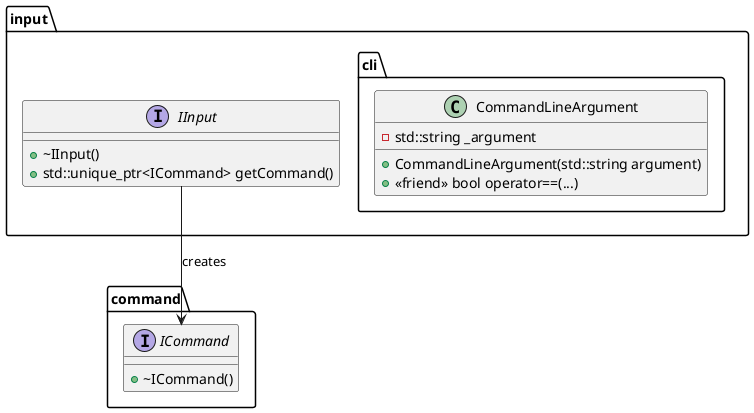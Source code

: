 @startuml
package command {
  interface ICommand {
    +~ICommand()
  }
}

package input {
  interface IInput {
    +~IInput()
    +std::unique_ptr<ICommand> getCommand()
  }
  package cli {
    class CommandLineArgument {
      +CommandLineArgument(std::string argument)
      +<<friend>> bool operator==(...)
      -std::string _argument
    }
  }
}

IInput --> ICommand : creates
@enduml
